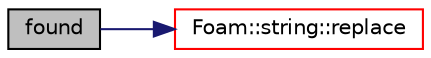 digraph "found"
{
  bgcolor="transparent";
  edge [fontname="Helvetica",fontsize="10",labelfontname="Helvetica",labelfontsize="10"];
  node [fontname="Helvetica",fontsize="10",shape=record];
  rankdir="LR";
  Node1 [label="found",height=0.2,width=0.4,color="black", fillcolor="grey75", style="filled" fontcolor="black"];
  Node1 -> Node2 [color="midnightblue",fontsize="10",style="solid",fontname="Helvetica"];
  Node2 [label="Foam::string::replace",height=0.2,width=0.4,color="red",URL="$classFoam_1_1string.html#acbf80deab4aaf79d2e1aac4b4993ceed",tooltip="Replace first occurrence of sub-string s1 with s2, beginning at pos. "];
}

